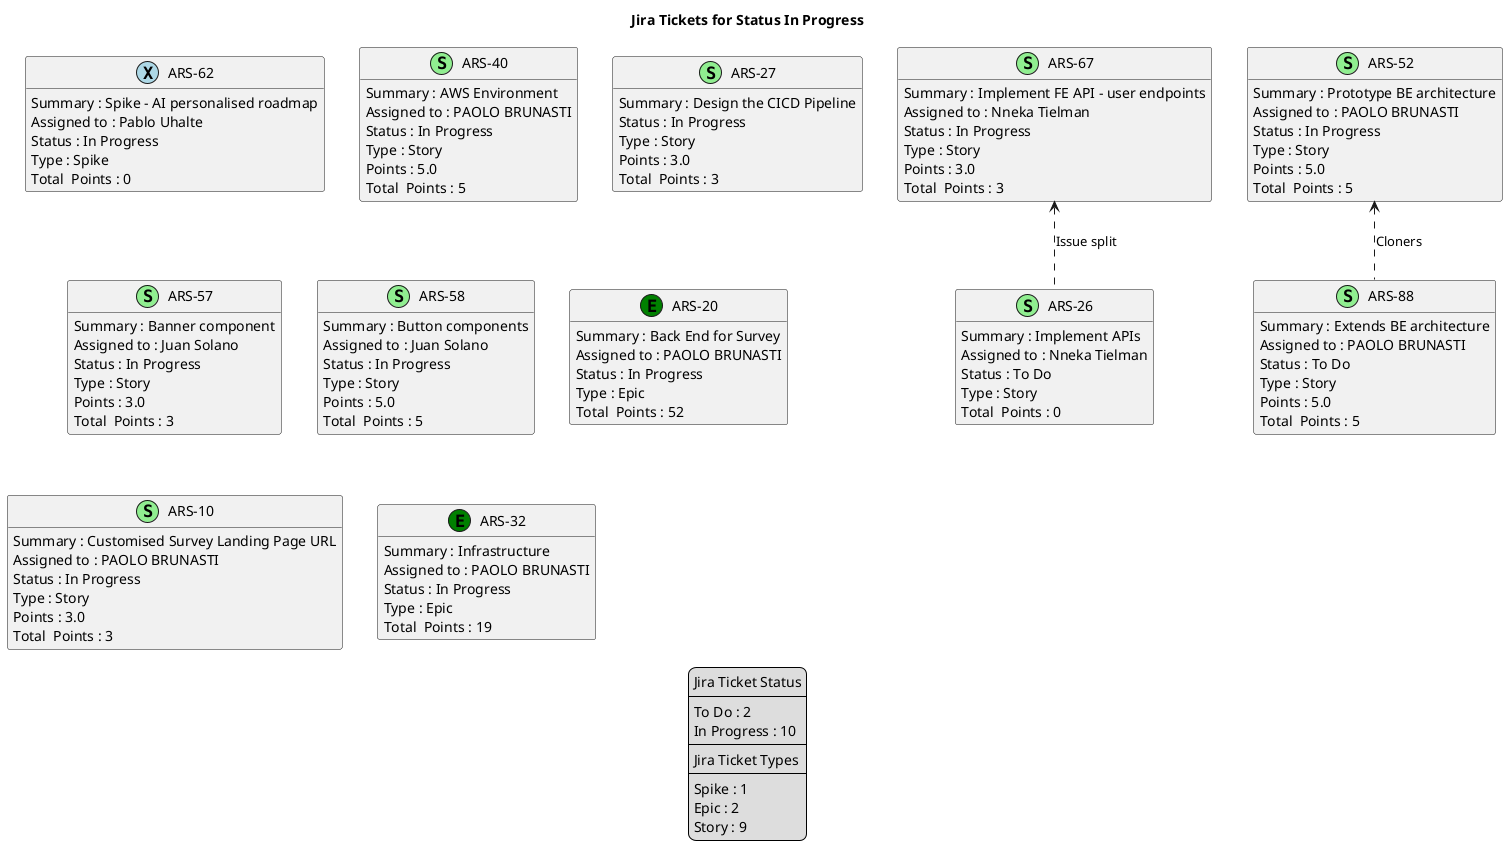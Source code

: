 @startuml
'https://plantuml.com/class-diagram

' GENERATE CLASS DIAGRAM ===========
' Generated at    : Thu May 16 15:52:42 CEST 2024

title Jira Tickets for Status In Progress
hide empty members

legend
Jira Ticket Status
----
To Do : 2
In Progress : 10
----
Jira Ticket Types
----
Spike : 1
Epic : 2
Story : 9
end legend


' Tickets =======
class "ARS-62" << (X,lightblue) >> {
 Summary : Spike - AI personalised roadmap
 Assigned to : Pablo Uhalte
 Status : In Progress
 Type : Spike
Total  Points : 0
}

class "ARS-40" << (S,lightgreen) >> {
 Summary : AWS Environment
 Assigned to : PAOLO BRUNASTI
 Status : In Progress
 Type : Story
 Points : 5.0
Total  Points : 5
}

class "ARS-27" << (S,lightgreen) >> {
 Summary : Design the CICD Pipeline
 Status : In Progress
 Type : Story
 Points : 3.0
Total  Points : 3
}

class "ARS-67" << (S,lightgreen) >> {
 Summary : Implement FE API - user endpoints
 Assigned to : Nneka Tielman
 Status : In Progress
 Type : Story
 Points : 3.0
Total  Points : 3
}

class "ARS-57" << (S,lightgreen) >> {
 Summary : Banner component
 Assigned to : Juan Solano
 Status : In Progress
 Type : Story
 Points : 3.0
Total  Points : 3
}

class "ARS-58" << (S,lightgreen) >> {
 Summary : Button components
 Assigned to : Juan Solano
 Status : In Progress
 Type : Story
 Points : 5.0
Total  Points : 5
}

class "ARS-26" << (S,lightgreen) >> {
 Summary : Implement APIs
 Assigned to : Nneka Tielman
 Status : To Do
 Type : Story
Total  Points : 0
}

class "ARS-52" << (S,lightgreen) >> {
 Summary : Prototype BE architecture
 Assigned to : PAOLO BRUNASTI
 Status : In Progress
 Type : Story
 Points : 5.0
Total  Points : 5
}

class "ARS-20" << (E,green) >> {
 Summary : Back End for Survey
 Assigned to : PAOLO BRUNASTI
 Status : In Progress
 Type : Epic
Total  Points : 52
}

class "ARS-10" << (S,lightgreen) >> {
 Summary : Customised Survey Landing Page URL
 Assigned to : PAOLO BRUNASTI
 Status : In Progress
 Type : Story
 Points : 3.0
Total  Points : 3
}

class "ARS-32" << (E,green) >> {
 Summary : Infrastructure
 Assigned to : PAOLO BRUNASTI
 Status : In Progress
 Type : Epic
Total  Points : 19
}

class "ARS-88" << (S,lightgreen) >> {
 Summary : Extends BE architecture
 Assigned to : PAOLO BRUNASTI
 Status : To Do
 Type : Story
 Points : 5.0
Total  Points : 5
}



' Links =======
"ARS-52" <.. "ARS-88" : Cloners
"ARS-67" <.. "ARS-26" : Issue split


@enduml
